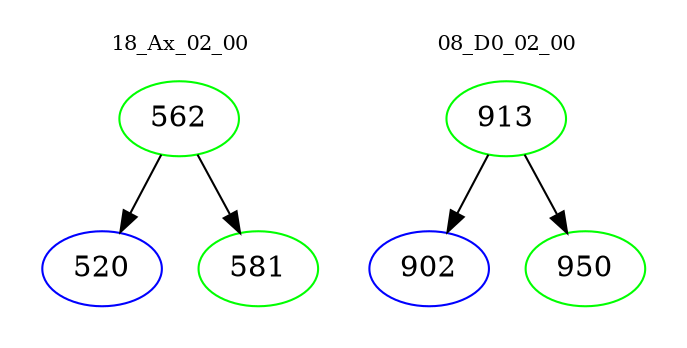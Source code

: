 digraph{
subgraph cluster_0 {
color = white
label = "18_Ax_02_00";
fontsize=10;
T0_562 [label="562", color="green"]
T0_562 -> T0_520 [color="black"]
T0_520 [label="520", color="blue"]
T0_562 -> T0_581 [color="black"]
T0_581 [label="581", color="green"]
}
subgraph cluster_1 {
color = white
label = "08_D0_02_00";
fontsize=10;
T1_913 [label="913", color="green"]
T1_913 -> T1_902 [color="black"]
T1_902 [label="902", color="blue"]
T1_913 -> T1_950 [color="black"]
T1_950 [label="950", color="green"]
}
}
